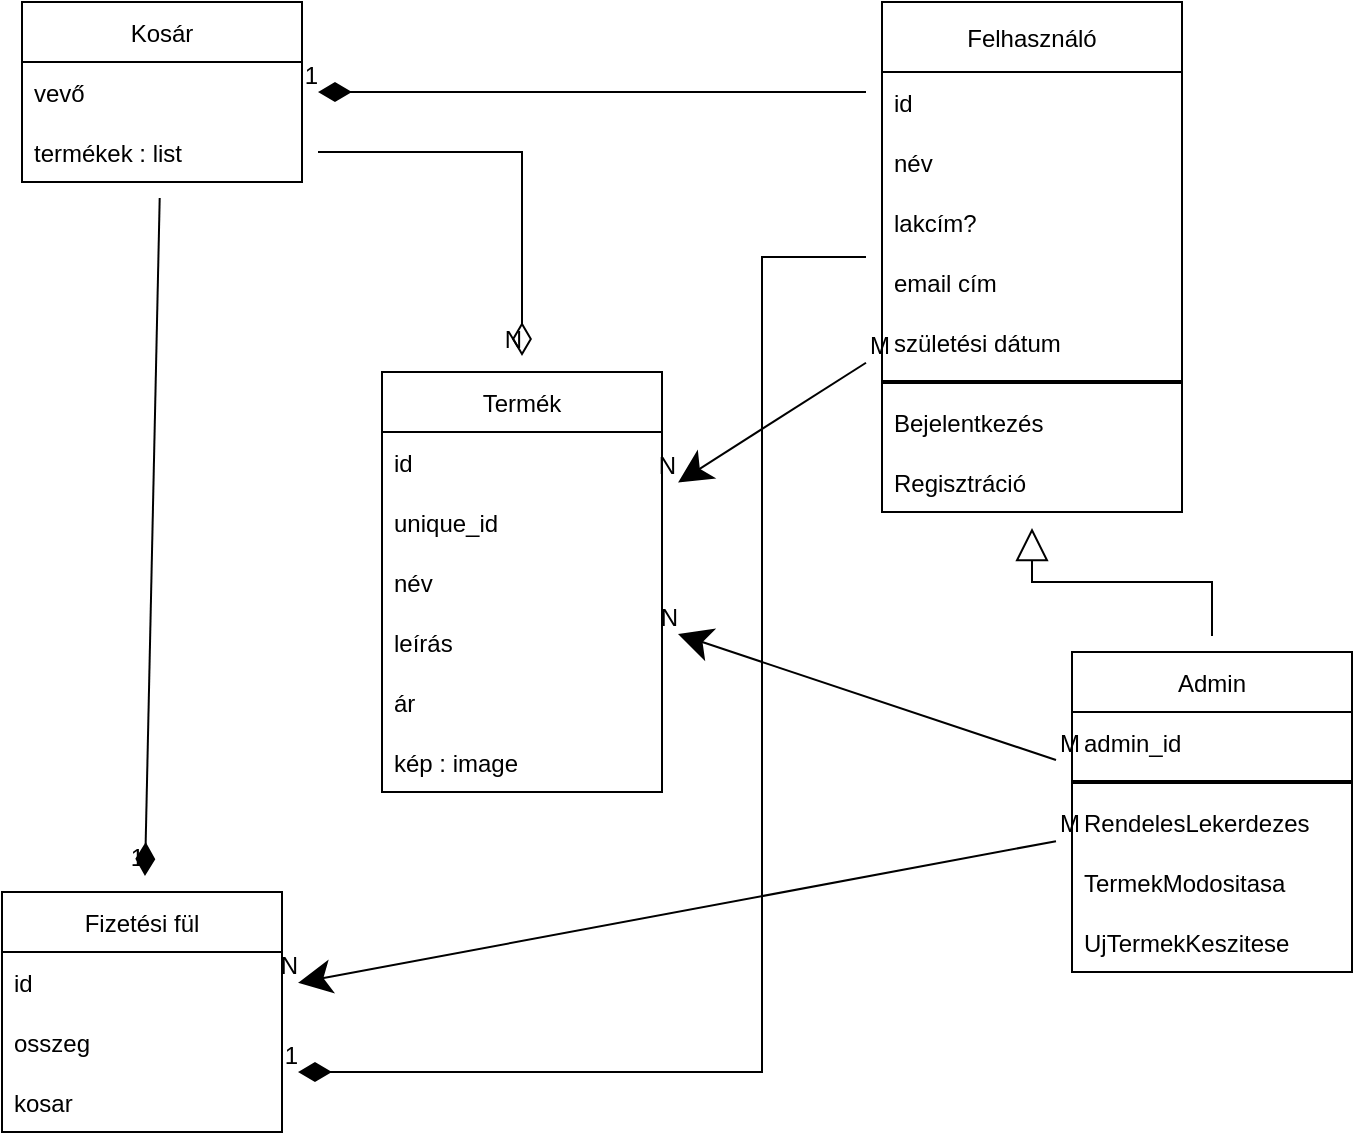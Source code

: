 <mxfile version="15.3.3" type="device"><diagram id="C5RBs43oDa-KdzZeNtuy" name="Page-1"><mxGraphModel dx="1038" dy="617" grid="1" gridSize="10" guides="1" tooltips="1" connect="1" arrows="1" fold="1" page="1" pageScale="1" pageWidth="827" pageHeight="1169" math="0" shadow="0"><root><mxCell id="WIyWlLk6GJQsqaUBKTNV-0"/><mxCell id="WIyWlLk6GJQsqaUBKTNV-1" parent="WIyWlLk6GJQsqaUBKTNV-0"/><mxCell id="qPKnATzzSVFSPJbXbTKt-12" value="Felhasználó" style="swimlane;fontStyle=0;childLayout=stackLayout;horizontal=1;startSize=35;horizontalStack=0;resizeParent=1;resizeParentMax=0;resizeLast=0;collapsible=1;marginBottom=0;hachureGap=4;pointerEvents=0;" vertex="1" parent="WIyWlLk6GJQsqaUBKTNV-1"><mxGeometry x="460" y="445" width="150" height="255" as="geometry"/></mxCell><mxCell id="qPKnATzzSVFSPJbXbTKt-13" value="id" style="text;strokeColor=none;fillColor=none;align=left;verticalAlign=middle;spacingLeft=4;spacingRight=4;overflow=hidden;points=[[0,0.5],[1,0.5]];portConstraint=eastwest;rotatable=0;" vertex="1" parent="qPKnATzzSVFSPJbXbTKt-12"><mxGeometry y="35" width="150" height="30" as="geometry"/></mxCell><mxCell id="qPKnATzzSVFSPJbXbTKt-14" value="név" style="text;strokeColor=none;fillColor=none;align=left;verticalAlign=middle;spacingLeft=4;spacingRight=4;overflow=hidden;points=[[0,0.5],[1,0.5]];portConstraint=eastwest;rotatable=0;" vertex="1" parent="qPKnATzzSVFSPJbXbTKt-12"><mxGeometry y="65" width="150" height="30" as="geometry"/></mxCell><mxCell id="qPKnATzzSVFSPJbXbTKt-36" value="lakcím?" style="text;strokeColor=none;fillColor=none;align=left;verticalAlign=middle;spacingLeft=4;spacingRight=4;overflow=hidden;points=[[0,0.5],[1,0.5]];portConstraint=eastwest;rotatable=0;hachureGap=4;pointerEvents=0;" vertex="1" parent="qPKnATzzSVFSPJbXbTKt-12"><mxGeometry y="95" width="150" height="30" as="geometry"/></mxCell><mxCell id="qPKnATzzSVFSPJbXbTKt-15" value="email cím" style="text;strokeColor=none;fillColor=none;align=left;verticalAlign=middle;spacingLeft=4;spacingRight=4;overflow=hidden;points=[[0,0.5],[1,0.5]];portConstraint=eastwest;rotatable=0;" vertex="1" parent="qPKnATzzSVFSPJbXbTKt-12"><mxGeometry y="125" width="150" height="30" as="geometry"/></mxCell><mxCell id="qPKnATzzSVFSPJbXbTKt-37" value="születési dátum" style="text;strokeColor=none;fillColor=none;align=left;verticalAlign=middle;spacingLeft=4;spacingRight=4;overflow=hidden;points=[[0,0.5],[1,0.5]];portConstraint=eastwest;rotatable=0;hachureGap=4;pointerEvents=0;" vertex="1" parent="qPKnATzzSVFSPJbXbTKt-12"><mxGeometry y="155" width="150" height="30" as="geometry"/></mxCell><mxCell id="qPKnATzzSVFSPJbXbTKt-66" value="" style="line;strokeWidth=2;html=1;hachureGap=4;pointerEvents=0;" vertex="1" parent="qPKnATzzSVFSPJbXbTKt-12"><mxGeometry y="185" width="150" height="10" as="geometry"/></mxCell><mxCell id="qPKnATzzSVFSPJbXbTKt-67" value="Bejelentkezés" style="text;strokeColor=none;fillColor=none;align=left;verticalAlign=middle;spacingLeft=4;spacingRight=4;overflow=hidden;points=[[0,0.5],[1,0.5]];portConstraint=eastwest;rotatable=0;hachureGap=4;pointerEvents=0;" vertex="1" parent="qPKnATzzSVFSPJbXbTKt-12"><mxGeometry y="195" width="150" height="30" as="geometry"/></mxCell><mxCell id="qPKnATzzSVFSPJbXbTKt-68" value="Regisztráció" style="text;strokeColor=none;fillColor=none;align=left;verticalAlign=middle;spacingLeft=4;spacingRight=4;overflow=hidden;points=[[0,0.5],[1,0.5]];portConstraint=eastwest;rotatable=0;hachureGap=4;pointerEvents=0;" vertex="1" parent="qPKnATzzSVFSPJbXbTKt-12"><mxGeometry y="225" width="150" height="30" as="geometry"/></mxCell><mxCell id="qPKnATzzSVFSPJbXbTKt-18" value="Termék" style="swimlane;fontStyle=0;childLayout=stackLayout;horizontal=1;startSize=30;horizontalStack=0;resizeParent=1;resizeParentMax=0;resizeLast=0;collapsible=1;marginBottom=0;hachureGap=4;pointerEvents=0;" vertex="1" parent="WIyWlLk6GJQsqaUBKTNV-1"><mxGeometry x="210" y="630" width="140" height="210" as="geometry"/></mxCell><mxCell id="qPKnATzzSVFSPJbXbTKt-19" value="id" style="text;strokeColor=none;fillColor=none;align=left;verticalAlign=middle;spacingLeft=4;spacingRight=4;overflow=hidden;points=[[0,0.5],[1,0.5]];portConstraint=eastwest;rotatable=0;" vertex="1" parent="qPKnATzzSVFSPJbXbTKt-18"><mxGeometry y="30" width="140" height="30" as="geometry"/></mxCell><mxCell id="qPKnATzzSVFSPJbXbTKt-103" value="unique_id" style="text;strokeColor=none;fillColor=none;align=left;verticalAlign=middle;spacingLeft=4;spacingRight=4;overflow=hidden;points=[[0,0.5],[1,0.5]];portConstraint=eastwest;rotatable=0;hachureGap=4;pointerEvents=0;" vertex="1" parent="qPKnATzzSVFSPJbXbTKt-18"><mxGeometry y="60" width="140" height="30" as="geometry"/></mxCell><mxCell id="qPKnATzzSVFSPJbXbTKt-20" value="név" style="text;strokeColor=none;fillColor=none;align=left;verticalAlign=middle;spacingLeft=4;spacingRight=4;overflow=hidden;points=[[0,0.5],[1,0.5]];portConstraint=eastwest;rotatable=0;" vertex="1" parent="qPKnATzzSVFSPJbXbTKt-18"><mxGeometry y="90" width="140" height="30" as="geometry"/></mxCell><mxCell id="qPKnATzzSVFSPJbXbTKt-21" value="leírás" style="text;strokeColor=none;fillColor=none;align=left;verticalAlign=middle;spacingLeft=4;spacingRight=4;overflow=hidden;points=[[0,0.5],[1,0.5]];portConstraint=eastwest;rotatable=0;" vertex="1" parent="qPKnATzzSVFSPJbXbTKt-18"><mxGeometry y="120" width="140" height="30" as="geometry"/></mxCell><mxCell id="qPKnATzzSVFSPJbXbTKt-69" value="ár" style="text;strokeColor=none;fillColor=none;align=left;verticalAlign=middle;spacingLeft=4;spacingRight=4;overflow=hidden;points=[[0,0.5],[1,0.5]];portConstraint=eastwest;rotatable=0;hachureGap=4;pointerEvents=0;" vertex="1" parent="qPKnATzzSVFSPJbXbTKt-18"><mxGeometry y="150" width="140" height="30" as="geometry"/></mxCell><mxCell id="qPKnATzzSVFSPJbXbTKt-70" value="kép : image" style="text;strokeColor=none;fillColor=none;align=left;verticalAlign=middle;spacingLeft=4;spacingRight=4;overflow=hidden;points=[[0,0.5],[1,0.5]];portConstraint=eastwest;rotatable=0;hachureGap=4;pointerEvents=0;" vertex="1" parent="qPKnATzzSVFSPJbXbTKt-18"><mxGeometry y="180" width="140" height="30" as="geometry"/></mxCell><mxCell id="qPKnATzzSVFSPJbXbTKt-22" value="Kosár" style="swimlane;fontStyle=0;childLayout=stackLayout;horizontal=1;startSize=30;horizontalStack=0;resizeParent=1;resizeParentMax=0;resizeLast=0;collapsible=1;marginBottom=0;hachureGap=4;pointerEvents=0;" vertex="1" parent="WIyWlLk6GJQsqaUBKTNV-1"><mxGeometry x="30" y="445" width="140" height="90" as="geometry"/></mxCell><mxCell id="qPKnATzzSVFSPJbXbTKt-23" value="vevő" style="text;strokeColor=none;fillColor=none;align=left;verticalAlign=middle;spacingLeft=4;spacingRight=4;overflow=hidden;points=[[0,0.5],[1,0.5]];portConstraint=eastwest;rotatable=0;" vertex="1" parent="qPKnATzzSVFSPJbXbTKt-22"><mxGeometry y="30" width="140" height="30" as="geometry"/></mxCell><mxCell id="qPKnATzzSVFSPJbXbTKt-24" value="termékek : list" style="text;strokeColor=none;fillColor=none;align=left;verticalAlign=middle;spacingLeft=4;spacingRight=4;overflow=hidden;points=[[0,0.5],[1,0.5]];portConstraint=eastwest;rotatable=0;" vertex="1" parent="qPKnATzzSVFSPJbXbTKt-22"><mxGeometry y="60" width="140" height="30" as="geometry"/></mxCell><mxCell id="qPKnATzzSVFSPJbXbTKt-26" value="Admin" style="swimlane;fontStyle=0;childLayout=stackLayout;horizontal=1;startSize=30;horizontalStack=0;resizeParent=1;resizeParentMax=0;resizeLast=0;collapsible=1;marginBottom=0;hachureGap=4;pointerEvents=0;" vertex="1" parent="WIyWlLk6GJQsqaUBKTNV-1"><mxGeometry x="555" y="770" width="140" height="160" as="geometry"/></mxCell><mxCell id="qPKnATzzSVFSPJbXbTKt-55" value="admin_id" style="text;strokeColor=none;fillColor=none;align=left;verticalAlign=middle;spacingLeft=4;spacingRight=4;overflow=hidden;points=[[0,0.5],[1,0.5]];portConstraint=eastwest;rotatable=0;hachureGap=4;pointerEvents=0;" vertex="1" parent="qPKnATzzSVFSPJbXbTKt-26"><mxGeometry y="30" width="140" height="30" as="geometry"/></mxCell><mxCell id="qPKnATzzSVFSPJbXbTKt-56" value="" style="line;strokeWidth=2;html=1;hachureGap=4;pointerEvents=0;" vertex="1" parent="qPKnATzzSVFSPJbXbTKt-26"><mxGeometry y="60" width="140" height="10" as="geometry"/></mxCell><mxCell id="qPKnATzzSVFSPJbXbTKt-57" value="RendelesLekerdezes" style="text;strokeColor=none;fillColor=none;align=left;verticalAlign=middle;spacingLeft=4;spacingRight=4;overflow=hidden;points=[[0,0.5],[1,0.5]];portConstraint=eastwest;rotatable=0;hachureGap=4;pointerEvents=0;" vertex="1" parent="qPKnATzzSVFSPJbXbTKt-26"><mxGeometry y="70" width="140" height="30" as="geometry"/></mxCell><mxCell id="qPKnATzzSVFSPJbXbTKt-54" value="TermekModositasa" style="text;strokeColor=none;fillColor=none;align=left;verticalAlign=middle;spacingLeft=4;spacingRight=4;overflow=hidden;points=[[0,0.5],[1,0.5]];portConstraint=eastwest;rotatable=0;hachureGap=4;pointerEvents=0;" vertex="1" parent="qPKnATzzSVFSPJbXbTKt-26"><mxGeometry y="100" width="140" height="30" as="geometry"/></mxCell><mxCell id="qPKnATzzSVFSPJbXbTKt-53" value="UjTermekKeszitese" style="text;strokeColor=none;fillColor=none;align=left;verticalAlign=middle;spacingLeft=4;spacingRight=4;overflow=hidden;points=[[0,0.5],[1,0.5]];portConstraint=eastwest;rotatable=0;hachureGap=4;pointerEvents=0;" vertex="1" parent="qPKnATzzSVFSPJbXbTKt-26"><mxGeometry y="130" width="140" height="30" as="geometry"/></mxCell><mxCell id="qPKnATzzSVFSPJbXbTKt-58" value="Fizetési fül" style="swimlane;fontStyle=0;childLayout=stackLayout;horizontal=1;startSize=30;horizontalStack=0;resizeParent=1;resizeParentMax=0;resizeLast=0;collapsible=1;marginBottom=0;hachureGap=4;pointerEvents=0;" vertex="1" parent="WIyWlLk6GJQsqaUBKTNV-1"><mxGeometry x="20" y="890" width="140" height="120" as="geometry"/></mxCell><mxCell id="qPKnATzzSVFSPJbXbTKt-59" value="id" style="text;strokeColor=none;fillColor=none;align=left;verticalAlign=middle;spacingLeft=4;spacingRight=4;overflow=hidden;points=[[0,0.5],[1,0.5]];portConstraint=eastwest;rotatable=0;" vertex="1" parent="qPKnATzzSVFSPJbXbTKt-58"><mxGeometry y="30" width="140" height="30" as="geometry"/></mxCell><mxCell id="qPKnATzzSVFSPJbXbTKt-60" value="osszeg" style="text;strokeColor=none;fillColor=none;align=left;verticalAlign=middle;spacingLeft=4;spacingRight=4;overflow=hidden;points=[[0,0.5],[1,0.5]];portConstraint=eastwest;rotatable=0;" vertex="1" parent="qPKnATzzSVFSPJbXbTKt-58"><mxGeometry y="60" width="140" height="30" as="geometry"/></mxCell><mxCell id="qPKnATzzSVFSPJbXbTKt-61" value="kosar" style="text;strokeColor=none;fillColor=none;align=left;verticalAlign=middle;spacingLeft=4;spacingRight=4;overflow=hidden;points=[[0,0.5],[1,0.5]];portConstraint=eastwest;rotatable=0;" vertex="1" parent="qPKnATzzSVFSPJbXbTKt-58"><mxGeometry y="90" width="140" height="30" as="geometry"/></mxCell><mxCell id="qPKnATzzSVFSPJbXbTKt-84" value="" style="endArrow=none;html=1;rounded=0;startSize=14;endSize=14;sourcePerimeterSpacing=8;targetPerimeterSpacing=8;strokeWidth=1;startArrow=block;startFill=0;edgeStyle=elbowEdgeStyle;elbow=vertical;" edge="1" parent="WIyWlLk6GJQsqaUBKTNV-1" source="qPKnATzzSVFSPJbXbTKt-12" target="qPKnATzzSVFSPJbXbTKt-26"><mxGeometry relative="1" as="geometry"><mxPoint x="550" y="450" as="sourcePoint"/><mxPoint x="710" y="450" as="targetPoint"/></mxGeometry></mxCell><mxCell id="qPKnATzzSVFSPJbXbTKt-87" value="" style="endArrow=diamondThin;html=1;rounded=0;startSize=14;endSize=14;sourcePerimeterSpacing=8;targetPerimeterSpacing=8;strokeWidth=1;endFill=0;edgeStyle=orthogonalEdgeStyle;elbow=vertical;" edge="1" parent="WIyWlLk6GJQsqaUBKTNV-1" source="qPKnATzzSVFSPJbXbTKt-22" target="qPKnATzzSVFSPJbXbTKt-18"><mxGeometry relative="1" as="geometry"><mxPoint x="320" y="730" as="sourcePoint"/><mxPoint x="480" y="730" as="targetPoint"/><Array as="points"><mxPoint x="280" y="520"/></Array></mxGeometry></mxCell><mxCell id="qPKnATzzSVFSPJbXbTKt-88" value="N" style="resizable=0;html=1;align=right;verticalAlign=bottom;" connectable="0" vertex="1" parent="qPKnATzzSVFSPJbXbTKt-87"><mxGeometry x="1" relative="1" as="geometry"/></mxCell><mxCell id="qPKnATzzSVFSPJbXbTKt-89" value="" style="endArrow=diamondThin;html=1;rounded=0;startSize=14;endSize=14;sourcePerimeterSpacing=8;targetPerimeterSpacing=8;strokeWidth=1;endFill=1;edgeStyle=elbowEdgeStyle;" edge="1" parent="WIyWlLk6GJQsqaUBKTNV-1" source="qPKnATzzSVFSPJbXbTKt-12"><mxGeometry relative="1" as="geometry"><mxPoint x="320" y="730" as="sourcePoint"/><mxPoint x="168" y="980" as="targetPoint"/><Array as="points"><mxPoint x="400" y="760"/></Array></mxGeometry></mxCell><mxCell id="qPKnATzzSVFSPJbXbTKt-90" value="1" style="resizable=0;html=1;align=right;verticalAlign=bottom;" connectable="0" vertex="1" parent="qPKnATzzSVFSPJbXbTKt-89"><mxGeometry x="1" relative="1" as="geometry"/></mxCell><mxCell id="qPKnATzzSVFSPJbXbTKt-91" value="" style="endArrow=diamondThin;html=1;rounded=0;startSize=14;endSize=14;sourcePerimeterSpacing=8;targetPerimeterSpacing=8;strokeWidth=1;endFill=1;edgeStyle=elbowEdgeStyle;elbow=vertical;" edge="1" parent="WIyWlLk6GJQsqaUBKTNV-1" source="qPKnATzzSVFSPJbXbTKt-12" target="qPKnATzzSVFSPJbXbTKt-22"><mxGeometry relative="1" as="geometry"><mxPoint x="320" y="730" as="sourcePoint"/><mxPoint x="480" y="730" as="targetPoint"/></mxGeometry></mxCell><mxCell id="qPKnATzzSVFSPJbXbTKt-92" value="1" style="resizable=0;html=1;align=right;verticalAlign=bottom;" connectable="0" vertex="1" parent="qPKnATzzSVFSPJbXbTKt-91"><mxGeometry x="1" relative="1" as="geometry"/></mxCell><mxCell id="qPKnATzzSVFSPJbXbTKt-93" value="" style="endArrow=diamondThin;html=1;rounded=0;startSize=14;endSize=14;sourcePerimeterSpacing=8;targetPerimeterSpacing=8;strokeWidth=1;endFill=1;" edge="1" parent="WIyWlLk6GJQsqaUBKTNV-1" source="qPKnATzzSVFSPJbXbTKt-22" target="qPKnATzzSVFSPJbXbTKt-58"><mxGeometry relative="1" as="geometry"><mxPoint x="320" y="730" as="sourcePoint"/><mxPoint x="480" y="730" as="targetPoint"/></mxGeometry></mxCell><mxCell id="qPKnATzzSVFSPJbXbTKt-94" value="1" style="resizable=0;html=1;align=right;verticalAlign=bottom;" connectable="0" vertex="1" parent="qPKnATzzSVFSPJbXbTKt-93"><mxGeometry x="1" relative="1" as="geometry"/></mxCell><mxCell id="qPKnATzzSVFSPJbXbTKt-97" value="" style="endArrow=classic;html=1;rounded=0;startSize=14;endSize=14;sourcePerimeterSpacing=8;targetPerimeterSpacing=8;strokeWidth=1;endFill=1;" edge="1" parent="WIyWlLk6GJQsqaUBKTNV-1" source="qPKnATzzSVFSPJbXbTKt-26" target="qPKnATzzSVFSPJbXbTKt-58"><mxGeometry relative="1" as="geometry"><mxPoint x="320" y="730" as="sourcePoint"/><mxPoint x="480" y="730" as="targetPoint"/></mxGeometry></mxCell><mxCell id="qPKnATzzSVFSPJbXbTKt-98" value="M" style="resizable=0;html=1;align=left;verticalAlign=bottom;" connectable="0" vertex="1" parent="qPKnATzzSVFSPJbXbTKt-97"><mxGeometry x="-1" relative="1" as="geometry"/></mxCell><mxCell id="qPKnATzzSVFSPJbXbTKt-99" value="N" style="resizable=0;html=1;align=right;verticalAlign=bottom;" connectable="0" vertex="1" parent="qPKnATzzSVFSPJbXbTKt-97"><mxGeometry x="1" relative="1" as="geometry"/></mxCell><mxCell id="qPKnATzzSVFSPJbXbTKt-100" value="" style="endArrow=classic;html=1;rounded=0;startSize=14;endSize=14;sourcePerimeterSpacing=8;targetPerimeterSpacing=8;strokeWidth=1;endFill=1;" edge="1" parent="WIyWlLk6GJQsqaUBKTNV-1" source="qPKnATzzSVFSPJbXbTKt-26" target="qPKnATzzSVFSPJbXbTKt-18"><mxGeometry relative="1" as="geometry"><mxPoint x="320" y="730" as="sourcePoint"/><mxPoint x="480" y="730" as="targetPoint"/></mxGeometry></mxCell><mxCell id="qPKnATzzSVFSPJbXbTKt-101" value="M" style="resizable=0;html=1;align=left;verticalAlign=bottom;" connectable="0" vertex="1" parent="qPKnATzzSVFSPJbXbTKt-100"><mxGeometry x="-1" relative="1" as="geometry"/></mxCell><mxCell id="qPKnATzzSVFSPJbXbTKt-102" value="N" style="resizable=0;html=1;align=right;verticalAlign=bottom;" connectable="0" vertex="1" parent="qPKnATzzSVFSPJbXbTKt-100"><mxGeometry x="1" relative="1" as="geometry"/></mxCell><mxCell id="qPKnATzzSVFSPJbXbTKt-104" value="" style="endArrow=classic;html=1;rounded=0;startSize=14;endSize=14;sourcePerimeterSpacing=8;targetPerimeterSpacing=8;strokeWidth=1;endFill=1;" edge="1" parent="WIyWlLk6GJQsqaUBKTNV-1" source="qPKnATzzSVFSPJbXbTKt-12" target="qPKnATzzSVFSPJbXbTKt-18"><mxGeometry relative="1" as="geometry"><mxPoint x="360" y="590" as="sourcePoint"/><mxPoint x="520" y="590" as="targetPoint"/></mxGeometry></mxCell><mxCell id="qPKnATzzSVFSPJbXbTKt-105" value="M" style="resizable=0;html=1;align=left;verticalAlign=bottom;" connectable="0" vertex="1" parent="qPKnATzzSVFSPJbXbTKt-104"><mxGeometry x="-1" relative="1" as="geometry"/></mxCell><mxCell id="qPKnATzzSVFSPJbXbTKt-106" value="N" style="resizable=0;html=1;align=right;verticalAlign=bottom;" connectable="0" vertex="1" parent="qPKnATzzSVFSPJbXbTKt-104"><mxGeometry x="1" relative="1" as="geometry"/></mxCell></root></mxGraphModel></diagram></mxfile>